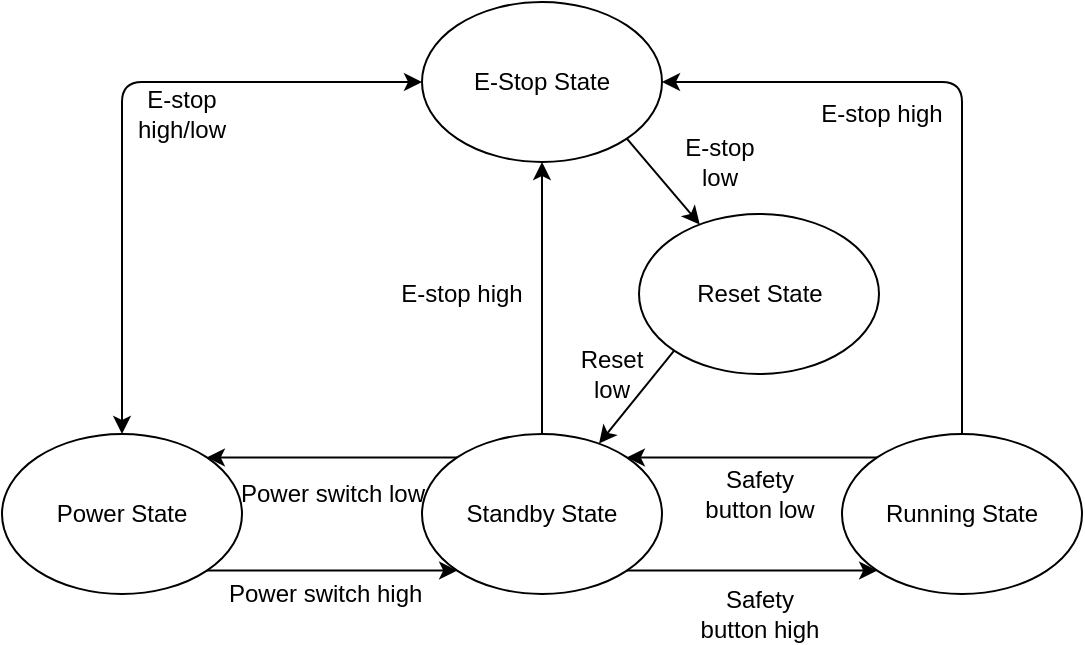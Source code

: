 <mxfile version="12.3.3" type="google" pages="1"><diagram id="6hFTw8h-Xgq60oyQNBMX" name="Page-1"><mxGraphModel dx="462" dy="1832" grid="1" gridSize="10" guides="1" tooltips="1" connect="1" arrows="1" fold="1" page="1" pageScale="1" pageWidth="850" pageHeight="1100" math="0" shadow="0"><root><mxCell id="0"/><mxCell id="1" parent="0"/><mxCell id="uKhX29ruwsvhWc41NDcf-15" value="Power State" style="ellipse;whiteSpace=wrap;html=1;" parent="1" vertex="1"><mxGeometry x="140" y="180" width="120" height="80" as="geometry"/></mxCell><mxCell id="uKhX29ruwsvhWc41NDcf-16" value="Standby State" style="ellipse;whiteSpace=wrap;html=1;" parent="1" vertex="1"><mxGeometry x="350" y="180" width="120" height="80" as="geometry"/></mxCell><mxCell id="uKhX29ruwsvhWc41NDcf-17" value="Running State" style="ellipse;whiteSpace=wrap;html=1;" parent="1" vertex="1"><mxGeometry x="560" y="180" width="120" height="80" as="geometry"/></mxCell><mxCell id="uKhX29ruwsvhWc41NDcf-18" value="" style="endArrow=classic;html=1;exitX=1;exitY=1;exitDx=0;exitDy=0;entryX=0;entryY=1;entryDx=0;entryDy=0;" parent="1" source="uKhX29ruwsvhWc41NDcf-15" target="uKhX29ruwsvhWc41NDcf-16" edge="1"><mxGeometry width="50" height="50" relative="1" as="geometry"><mxPoint x="270" y="290" as="sourcePoint"/><mxPoint x="320" y="240" as="targetPoint"/></mxGeometry></mxCell><mxCell id="uKhX29ruwsvhWc41NDcf-19" value="" style="endArrow=classic;html=1;exitX=1;exitY=1;exitDx=0;exitDy=0;entryX=0;entryY=1;entryDx=0;entryDy=0;" parent="1" source="uKhX29ruwsvhWc41NDcf-16" target="uKhX29ruwsvhWc41NDcf-17" edge="1"><mxGeometry width="50" height="50" relative="1" as="geometry"><mxPoint x="520" y="270" as="sourcePoint"/><mxPoint x="570" y="220" as="targetPoint"/></mxGeometry></mxCell><mxCell id="uKhX29ruwsvhWc41NDcf-20" value="" style="endArrow=classic;html=1;exitX=0;exitY=0;exitDx=0;exitDy=0;entryX=1;entryY=0;entryDx=0;entryDy=0;" parent="1" source="uKhX29ruwsvhWc41NDcf-17" target="uKhX29ruwsvhWc41NDcf-16" edge="1"><mxGeometry width="50" height="50" relative="1" as="geometry"><mxPoint x="530" y="160" as="sourcePoint"/><mxPoint x="580" y="110" as="targetPoint"/></mxGeometry></mxCell><mxCell id="uKhX29ruwsvhWc41NDcf-21" value="" style="endArrow=classic;html=1;exitX=0;exitY=0;exitDx=0;exitDy=0;entryX=1;entryY=0;entryDx=0;entryDy=0;" parent="1" source="uKhX29ruwsvhWc41NDcf-16" target="uKhX29ruwsvhWc41NDcf-15" edge="1"><mxGeometry width="50" height="50" relative="1" as="geometry"><mxPoint x="270" y="140" as="sourcePoint"/><mxPoint x="320" y="90" as="targetPoint"/></mxGeometry></mxCell><mxCell id="uKhX29ruwsvhWc41NDcf-22" value="Power switch high&amp;nbsp;" style="text;html=1;strokeColor=none;fillColor=none;align=center;verticalAlign=middle;whiteSpace=wrap;rounded=0;" parent="1" vertex="1"><mxGeometry x="250" y="250" width="107" height="20" as="geometry"/></mxCell><mxCell id="uKhX29ruwsvhWc41NDcf-23" value="Safety button high" style="text;html=1;strokeColor=none;fillColor=none;align=center;verticalAlign=middle;whiteSpace=wrap;rounded=0;" parent="1" vertex="1"><mxGeometry x="483.5" y="260" width="70" height="20" as="geometry"/></mxCell><mxCell id="uKhX29ruwsvhWc41NDcf-24" value="Safety button low" style="text;html=1;strokeColor=none;fillColor=none;align=center;verticalAlign=middle;whiteSpace=wrap;rounded=0;" parent="1" vertex="1"><mxGeometry x="483.5" y="200" width="70" height="20" as="geometry"/></mxCell><mxCell id="uKhX29ruwsvhWc41NDcf-25" value="Power switch low" style="text;html=1;strokeColor=none;fillColor=none;align=center;verticalAlign=middle;whiteSpace=wrap;rounded=0;" parent="1" vertex="1"><mxGeometry x="256.5" y="200" width="97" height="20" as="geometry"/></mxCell><mxCell id="Jx2uwIxGxM43oC1RmVCa-1" value="E-Stop State" style="ellipse;whiteSpace=wrap;html=1;" parent="1" vertex="1"><mxGeometry x="350" y="-36" width="120" height="80" as="geometry"/></mxCell><mxCell id="Jx2uwIxGxM43oC1RmVCa-12" value="E-stop high" style="text;html=1;strokeColor=none;fillColor=none;align=center;verticalAlign=middle;whiteSpace=wrap;rounded=0;" parent="1" vertex="1"><mxGeometry x="330" y="100" width="80" height="20" as="geometry"/></mxCell><mxCell id="Jx2uwIxGxM43oC1RmVCa-13" value="E-stop high" style="text;html=1;strokeColor=none;fillColor=none;align=center;verticalAlign=middle;whiteSpace=wrap;rounded=0;" parent="1" vertex="1"><mxGeometry x="540" y="10" width="80" height="20" as="geometry"/></mxCell><mxCell id="y9rciUogyW8S9OLZ4M23-1" value="" style="endArrow=classic;startArrow=classic;html=1;exitX=0.5;exitY=0;exitDx=0;exitDy=0;entryX=0;entryY=0.5;entryDx=0;entryDy=0;" parent="1" source="uKhX29ruwsvhWc41NDcf-15" target="Jx2uwIxGxM43oC1RmVCa-1" edge="1"><mxGeometry width="50" height="50" relative="1" as="geometry"><mxPoint x="260" y="170" as="sourcePoint"/><mxPoint x="345" y="100" as="targetPoint"/><Array as="points"><mxPoint x="200" y="4"/></Array></mxGeometry></mxCell><mxCell id="y9rciUogyW8S9OLZ4M23-5" value="E-stop high/low" style="text;html=1;strokeColor=none;fillColor=none;align=center;verticalAlign=middle;whiteSpace=wrap;rounded=0;" parent="1" vertex="1"><mxGeometry x="190" y="10" width="80" height="20" as="geometry"/></mxCell><mxCell id="-JQThB3d0wUIXoiEi2Kt-1" value="Reset State" style="ellipse;whiteSpace=wrap;html=1;" vertex="1" parent="1"><mxGeometry x="458.5" y="70" width="120" height="80" as="geometry"/></mxCell><mxCell id="-JQThB3d0wUIXoiEi2Kt-4" value="" style="endArrow=classic;html=1;exitX=0.5;exitY=0;exitDx=0;exitDy=0;entryX=1;entryY=0.5;entryDx=0;entryDy=0;" edge="1" parent="1" source="uKhX29ruwsvhWc41NDcf-17" target="Jx2uwIxGxM43oC1RmVCa-1"><mxGeometry width="50" height="50" relative="1" as="geometry"><mxPoint x="590" y="80" as="sourcePoint"/><mxPoint x="640" y="30" as="targetPoint"/><Array as="points"><mxPoint x="620" y="4"/></Array></mxGeometry></mxCell><mxCell id="-JQThB3d0wUIXoiEi2Kt-9" value="" style="endArrow=classic;html=1;exitX=0.5;exitY=0;exitDx=0;exitDy=0;entryX=0.5;entryY=1;entryDx=0;entryDy=0;" edge="1" parent="1" source="uKhX29ruwsvhWc41NDcf-16" target="Jx2uwIxGxM43oC1RmVCa-1"><mxGeometry width="50" height="50" relative="1" as="geometry"><mxPoint x="440" y="120" as="sourcePoint"/><mxPoint x="490" y="70" as="targetPoint"/></mxGeometry></mxCell><mxCell id="-JQThB3d0wUIXoiEi2Kt-11" value="" style="endArrow=classic;html=1;exitX=1;exitY=1;exitDx=0;exitDy=0;" edge="1" parent="1" source="Jx2uwIxGxM43oC1RmVCa-1" target="-JQThB3d0wUIXoiEi2Kt-1"><mxGeometry width="50" height="50" relative="1" as="geometry"><mxPoint x="480" y="-20" as="sourcePoint"/><mxPoint x="530" y="-70" as="targetPoint"/></mxGeometry></mxCell><mxCell id="-JQThB3d0wUIXoiEi2Kt-12" value="" style="endArrow=classic;html=1;exitX=0;exitY=1;exitDx=0;exitDy=0;" edge="1" parent="1" source="-JQThB3d0wUIXoiEi2Kt-1" target="uKhX29ruwsvhWc41NDcf-16"><mxGeometry width="50" height="50" relative="1" as="geometry"><mxPoint x="530" y="180" as="sourcePoint"/><mxPoint x="580" y="130" as="targetPoint"/></mxGeometry></mxCell><mxCell id="-JQThB3d0wUIXoiEi2Kt-13" value="E-stop low" style="text;html=1;strokeColor=none;fillColor=none;align=center;verticalAlign=middle;whiteSpace=wrap;rounded=0;" vertex="1" parent="1"><mxGeometry x="479" y="34" width="40" height="20" as="geometry"/></mxCell><mxCell id="-JQThB3d0wUIXoiEi2Kt-14" value="Reset low" style="text;html=1;strokeColor=none;fillColor=none;align=center;verticalAlign=middle;whiteSpace=wrap;rounded=0;" vertex="1" parent="1"><mxGeometry x="425" y="140" width="40" height="20" as="geometry"/></mxCell></root></mxGraphModel></diagram></mxfile>